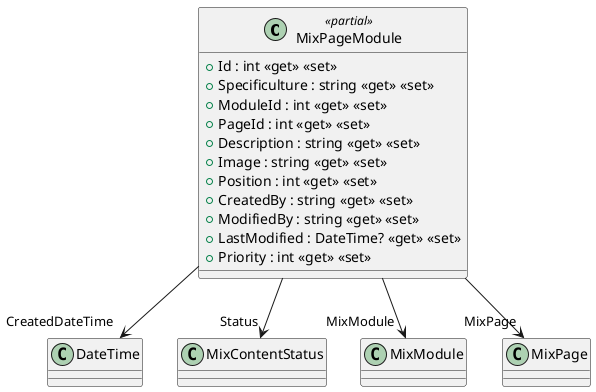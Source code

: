 @startuml
class MixPageModule <<partial>> {
    + Id : int <<get>> <<set>>
    + Specificulture : string <<get>> <<set>>
    + ModuleId : int <<get>> <<set>>
    + PageId : int <<get>> <<set>>
    + Description : string <<get>> <<set>>
    + Image : string <<get>> <<set>>
    + Position : int <<get>> <<set>>
    + CreatedBy : string <<get>> <<set>>
    + ModifiedBy : string <<get>> <<set>>
    + LastModified : DateTime? <<get>> <<set>>
    + Priority : int <<get>> <<set>>
}
MixPageModule --> "CreatedDateTime" DateTime
MixPageModule --> "Status" MixContentStatus
MixPageModule --> "MixModule" MixModule
MixPageModule --> "MixPage" MixPage
@enduml
